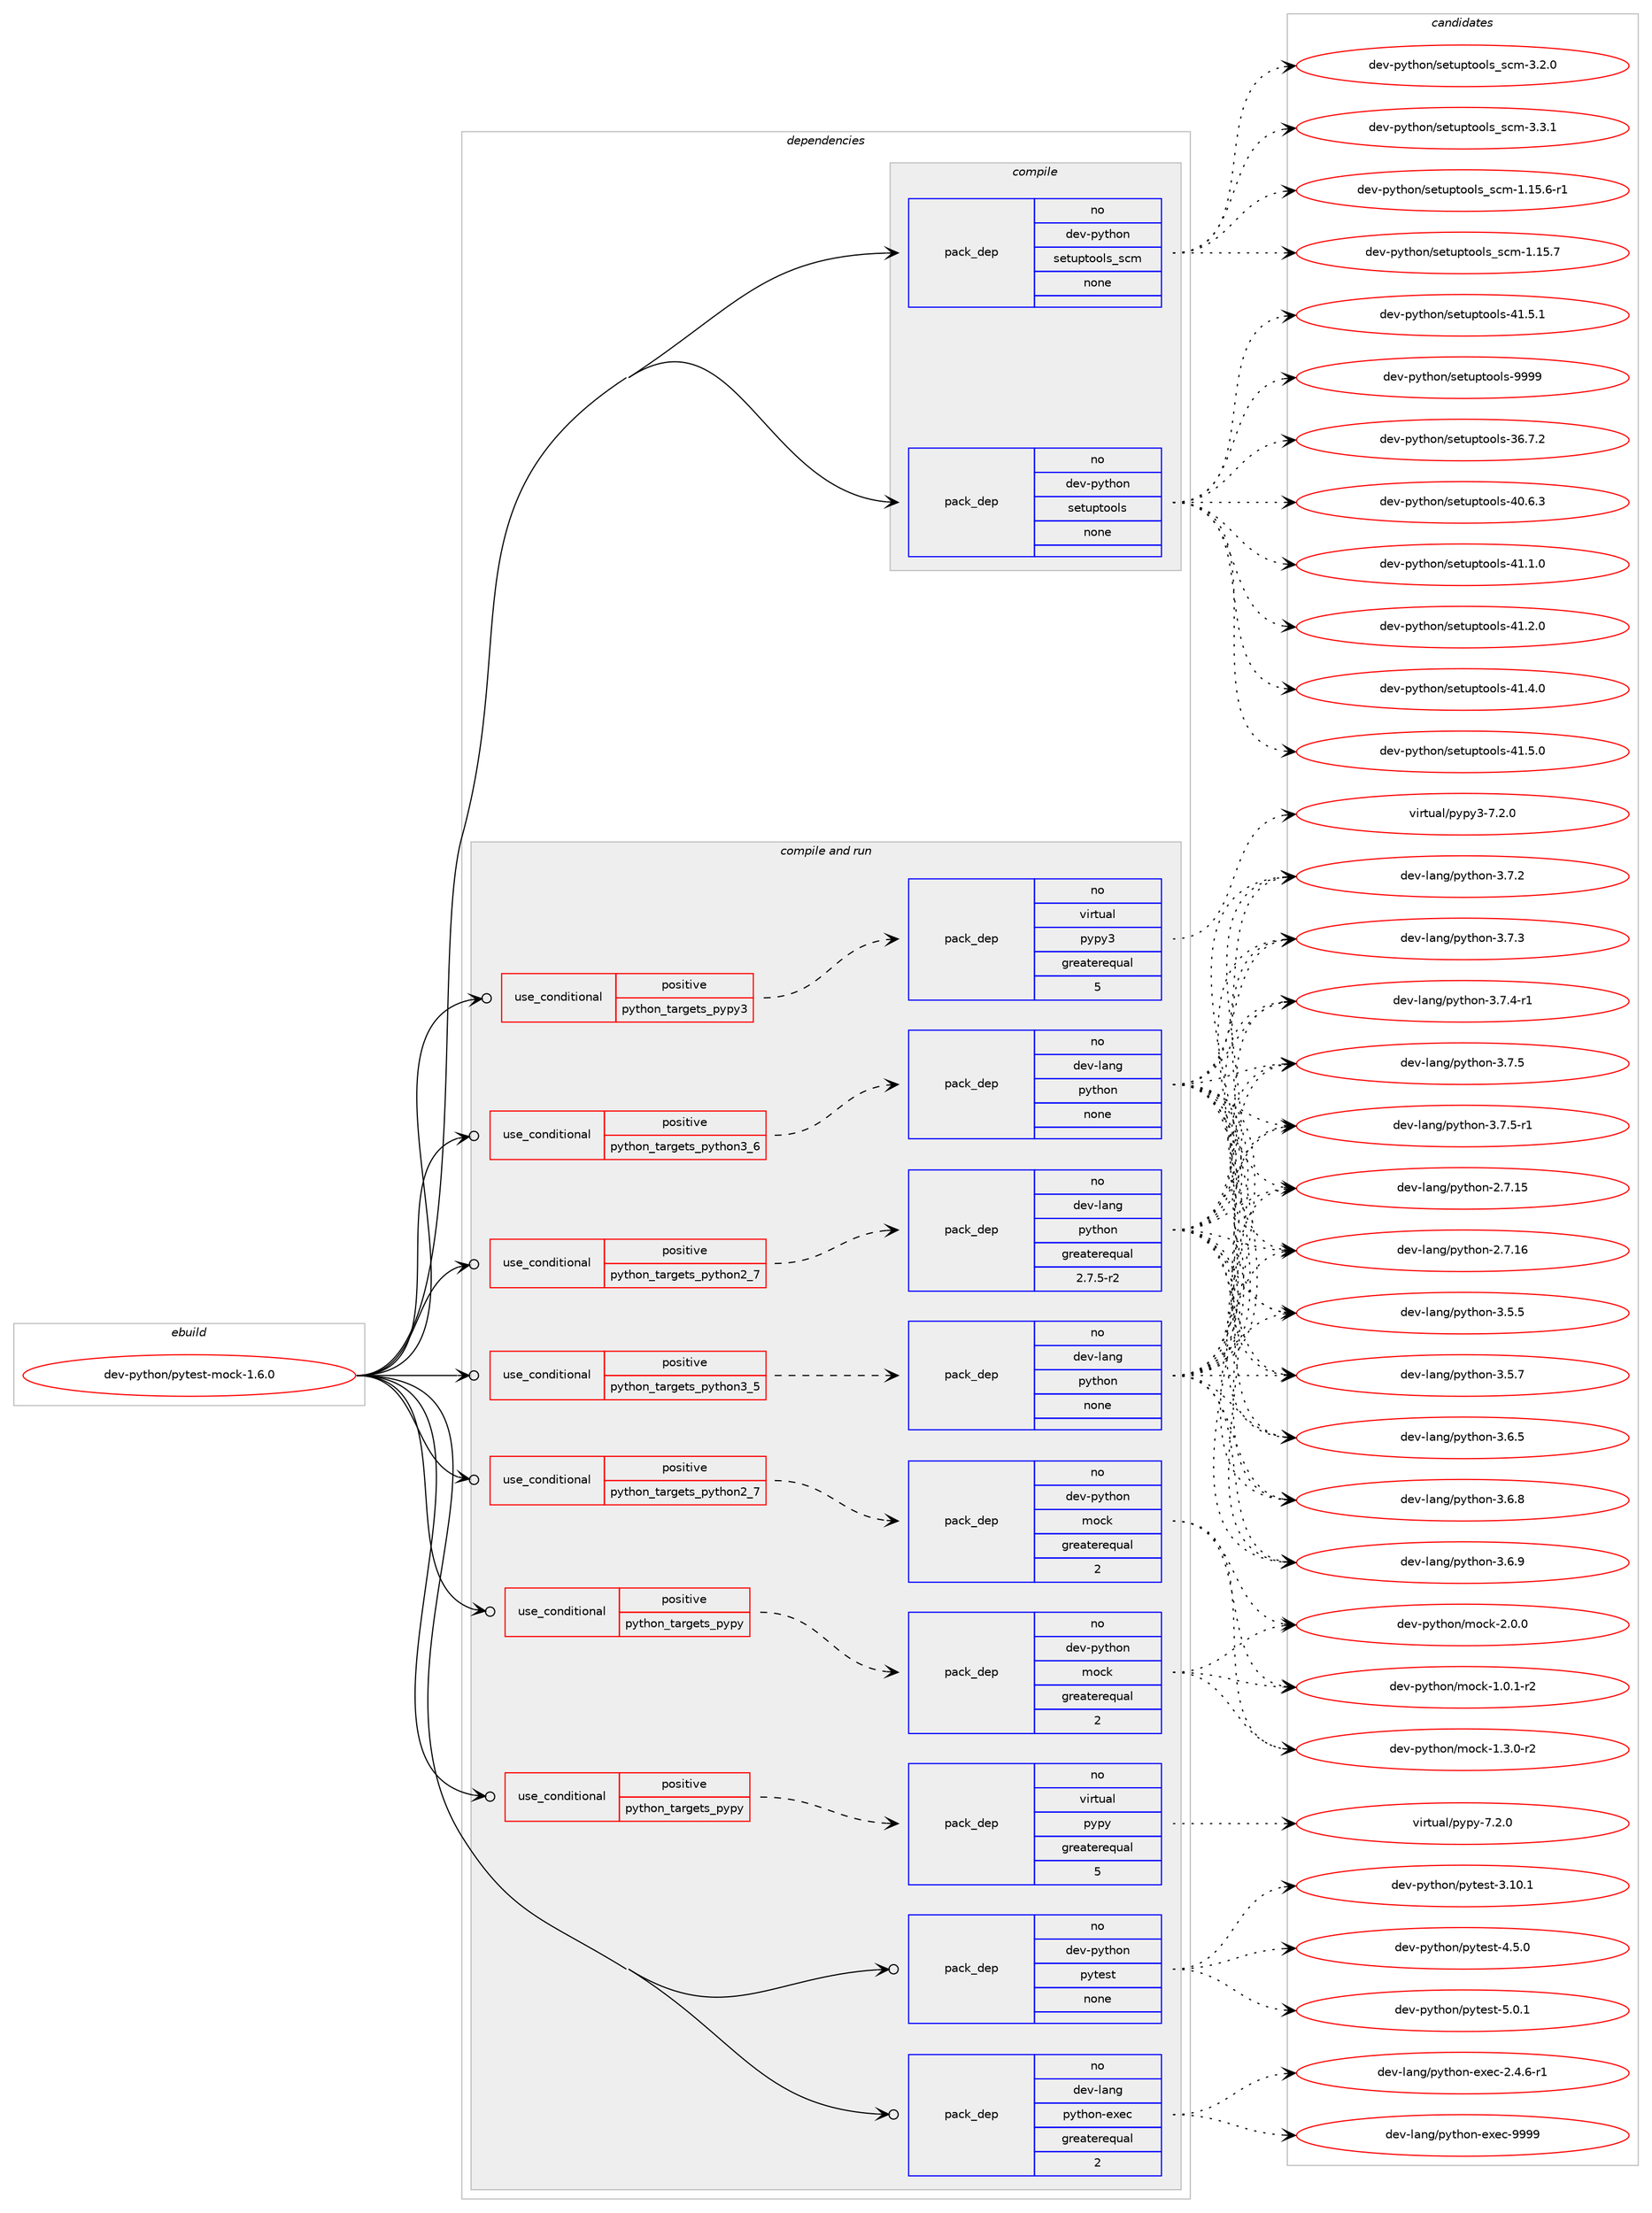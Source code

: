 digraph prolog {

# *************
# Graph options
# *************

newrank=true;
concentrate=true;
compound=true;
graph [rankdir=LR,fontname=Helvetica,fontsize=10,ranksep=1.5];#, ranksep=2.5, nodesep=0.2];
edge  [arrowhead=vee];
node  [fontname=Helvetica,fontsize=10];

# **********
# The ebuild
# **********

subgraph cluster_leftcol {
color=gray;
rank=same;
label=<<i>ebuild</i>>;
id [label="dev-python/pytest-mock-1.6.0", color=red, width=4, href="../dev-python/pytest-mock-1.6.0.svg"];
}

# ****************
# The dependencies
# ****************

subgraph cluster_midcol {
color=gray;
label=<<i>dependencies</i>>;
subgraph cluster_compile {
fillcolor="#eeeeee";
style=filled;
label=<<i>compile</i>>;
subgraph pack470649 {
dependency629621 [label=<<TABLE BORDER="0" CELLBORDER="1" CELLSPACING="0" CELLPADDING="4" WIDTH="220"><TR><TD ROWSPAN="6" CELLPADDING="30">pack_dep</TD></TR><TR><TD WIDTH="110">no</TD></TR><TR><TD>dev-python</TD></TR><TR><TD>setuptools</TD></TR><TR><TD>none</TD></TR><TR><TD></TD></TR></TABLE>>, shape=none, color=blue];
}
id:e -> dependency629621:w [weight=20,style="solid",arrowhead="vee"];
subgraph pack470650 {
dependency629622 [label=<<TABLE BORDER="0" CELLBORDER="1" CELLSPACING="0" CELLPADDING="4" WIDTH="220"><TR><TD ROWSPAN="6" CELLPADDING="30">pack_dep</TD></TR><TR><TD WIDTH="110">no</TD></TR><TR><TD>dev-python</TD></TR><TR><TD>setuptools_scm</TD></TR><TR><TD>none</TD></TR><TR><TD></TD></TR></TABLE>>, shape=none, color=blue];
}
id:e -> dependency629622:w [weight=20,style="solid",arrowhead="vee"];
}
subgraph cluster_compileandrun {
fillcolor="#eeeeee";
style=filled;
label=<<i>compile and run</i>>;
subgraph cond147106 {
dependency629623 [label=<<TABLE BORDER="0" CELLBORDER="1" CELLSPACING="0" CELLPADDING="4"><TR><TD ROWSPAN="3" CELLPADDING="10">use_conditional</TD></TR><TR><TD>positive</TD></TR><TR><TD>python_targets_pypy</TD></TR></TABLE>>, shape=none, color=red];
subgraph pack470651 {
dependency629624 [label=<<TABLE BORDER="0" CELLBORDER="1" CELLSPACING="0" CELLPADDING="4" WIDTH="220"><TR><TD ROWSPAN="6" CELLPADDING="30">pack_dep</TD></TR><TR><TD WIDTH="110">no</TD></TR><TR><TD>dev-python</TD></TR><TR><TD>mock</TD></TR><TR><TD>greaterequal</TD></TR><TR><TD>2</TD></TR></TABLE>>, shape=none, color=blue];
}
dependency629623:e -> dependency629624:w [weight=20,style="dashed",arrowhead="vee"];
}
id:e -> dependency629623:w [weight=20,style="solid",arrowhead="odotvee"];
subgraph cond147107 {
dependency629625 [label=<<TABLE BORDER="0" CELLBORDER="1" CELLSPACING="0" CELLPADDING="4"><TR><TD ROWSPAN="3" CELLPADDING="10">use_conditional</TD></TR><TR><TD>positive</TD></TR><TR><TD>python_targets_pypy</TD></TR></TABLE>>, shape=none, color=red];
subgraph pack470652 {
dependency629626 [label=<<TABLE BORDER="0" CELLBORDER="1" CELLSPACING="0" CELLPADDING="4" WIDTH="220"><TR><TD ROWSPAN="6" CELLPADDING="30">pack_dep</TD></TR><TR><TD WIDTH="110">no</TD></TR><TR><TD>virtual</TD></TR><TR><TD>pypy</TD></TR><TR><TD>greaterequal</TD></TR><TR><TD>5</TD></TR></TABLE>>, shape=none, color=blue];
}
dependency629625:e -> dependency629626:w [weight=20,style="dashed",arrowhead="vee"];
}
id:e -> dependency629625:w [weight=20,style="solid",arrowhead="odotvee"];
subgraph cond147108 {
dependency629627 [label=<<TABLE BORDER="0" CELLBORDER="1" CELLSPACING="0" CELLPADDING="4"><TR><TD ROWSPAN="3" CELLPADDING="10">use_conditional</TD></TR><TR><TD>positive</TD></TR><TR><TD>python_targets_pypy3</TD></TR></TABLE>>, shape=none, color=red];
subgraph pack470653 {
dependency629628 [label=<<TABLE BORDER="0" CELLBORDER="1" CELLSPACING="0" CELLPADDING="4" WIDTH="220"><TR><TD ROWSPAN="6" CELLPADDING="30">pack_dep</TD></TR><TR><TD WIDTH="110">no</TD></TR><TR><TD>virtual</TD></TR><TR><TD>pypy3</TD></TR><TR><TD>greaterequal</TD></TR><TR><TD>5</TD></TR></TABLE>>, shape=none, color=blue];
}
dependency629627:e -> dependency629628:w [weight=20,style="dashed",arrowhead="vee"];
}
id:e -> dependency629627:w [weight=20,style="solid",arrowhead="odotvee"];
subgraph cond147109 {
dependency629629 [label=<<TABLE BORDER="0" CELLBORDER="1" CELLSPACING="0" CELLPADDING="4"><TR><TD ROWSPAN="3" CELLPADDING="10">use_conditional</TD></TR><TR><TD>positive</TD></TR><TR><TD>python_targets_python2_7</TD></TR></TABLE>>, shape=none, color=red];
subgraph pack470654 {
dependency629630 [label=<<TABLE BORDER="0" CELLBORDER="1" CELLSPACING="0" CELLPADDING="4" WIDTH="220"><TR><TD ROWSPAN="6" CELLPADDING="30">pack_dep</TD></TR><TR><TD WIDTH="110">no</TD></TR><TR><TD>dev-lang</TD></TR><TR><TD>python</TD></TR><TR><TD>greaterequal</TD></TR><TR><TD>2.7.5-r2</TD></TR></TABLE>>, shape=none, color=blue];
}
dependency629629:e -> dependency629630:w [weight=20,style="dashed",arrowhead="vee"];
}
id:e -> dependency629629:w [weight=20,style="solid",arrowhead="odotvee"];
subgraph cond147110 {
dependency629631 [label=<<TABLE BORDER="0" CELLBORDER="1" CELLSPACING="0" CELLPADDING="4"><TR><TD ROWSPAN="3" CELLPADDING="10">use_conditional</TD></TR><TR><TD>positive</TD></TR><TR><TD>python_targets_python2_7</TD></TR></TABLE>>, shape=none, color=red];
subgraph pack470655 {
dependency629632 [label=<<TABLE BORDER="0" CELLBORDER="1" CELLSPACING="0" CELLPADDING="4" WIDTH="220"><TR><TD ROWSPAN="6" CELLPADDING="30">pack_dep</TD></TR><TR><TD WIDTH="110">no</TD></TR><TR><TD>dev-python</TD></TR><TR><TD>mock</TD></TR><TR><TD>greaterequal</TD></TR><TR><TD>2</TD></TR></TABLE>>, shape=none, color=blue];
}
dependency629631:e -> dependency629632:w [weight=20,style="dashed",arrowhead="vee"];
}
id:e -> dependency629631:w [weight=20,style="solid",arrowhead="odotvee"];
subgraph cond147111 {
dependency629633 [label=<<TABLE BORDER="0" CELLBORDER="1" CELLSPACING="0" CELLPADDING="4"><TR><TD ROWSPAN="3" CELLPADDING="10">use_conditional</TD></TR><TR><TD>positive</TD></TR><TR><TD>python_targets_python3_5</TD></TR></TABLE>>, shape=none, color=red];
subgraph pack470656 {
dependency629634 [label=<<TABLE BORDER="0" CELLBORDER="1" CELLSPACING="0" CELLPADDING="4" WIDTH="220"><TR><TD ROWSPAN="6" CELLPADDING="30">pack_dep</TD></TR><TR><TD WIDTH="110">no</TD></TR><TR><TD>dev-lang</TD></TR><TR><TD>python</TD></TR><TR><TD>none</TD></TR><TR><TD></TD></TR></TABLE>>, shape=none, color=blue];
}
dependency629633:e -> dependency629634:w [weight=20,style="dashed",arrowhead="vee"];
}
id:e -> dependency629633:w [weight=20,style="solid",arrowhead="odotvee"];
subgraph cond147112 {
dependency629635 [label=<<TABLE BORDER="0" CELLBORDER="1" CELLSPACING="0" CELLPADDING="4"><TR><TD ROWSPAN="3" CELLPADDING="10">use_conditional</TD></TR><TR><TD>positive</TD></TR><TR><TD>python_targets_python3_6</TD></TR></TABLE>>, shape=none, color=red];
subgraph pack470657 {
dependency629636 [label=<<TABLE BORDER="0" CELLBORDER="1" CELLSPACING="0" CELLPADDING="4" WIDTH="220"><TR><TD ROWSPAN="6" CELLPADDING="30">pack_dep</TD></TR><TR><TD WIDTH="110">no</TD></TR><TR><TD>dev-lang</TD></TR><TR><TD>python</TD></TR><TR><TD>none</TD></TR><TR><TD></TD></TR></TABLE>>, shape=none, color=blue];
}
dependency629635:e -> dependency629636:w [weight=20,style="dashed",arrowhead="vee"];
}
id:e -> dependency629635:w [weight=20,style="solid",arrowhead="odotvee"];
subgraph pack470658 {
dependency629637 [label=<<TABLE BORDER="0" CELLBORDER="1" CELLSPACING="0" CELLPADDING="4" WIDTH="220"><TR><TD ROWSPAN="6" CELLPADDING="30">pack_dep</TD></TR><TR><TD WIDTH="110">no</TD></TR><TR><TD>dev-lang</TD></TR><TR><TD>python-exec</TD></TR><TR><TD>greaterequal</TD></TR><TR><TD>2</TD></TR></TABLE>>, shape=none, color=blue];
}
id:e -> dependency629637:w [weight=20,style="solid",arrowhead="odotvee"];
subgraph pack470659 {
dependency629638 [label=<<TABLE BORDER="0" CELLBORDER="1" CELLSPACING="0" CELLPADDING="4" WIDTH="220"><TR><TD ROWSPAN="6" CELLPADDING="30">pack_dep</TD></TR><TR><TD WIDTH="110">no</TD></TR><TR><TD>dev-python</TD></TR><TR><TD>pytest</TD></TR><TR><TD>none</TD></TR><TR><TD></TD></TR></TABLE>>, shape=none, color=blue];
}
id:e -> dependency629638:w [weight=20,style="solid",arrowhead="odotvee"];
}
subgraph cluster_run {
fillcolor="#eeeeee";
style=filled;
label=<<i>run</i>>;
}
}

# **************
# The candidates
# **************

subgraph cluster_choices {
rank=same;
color=gray;
label=<<i>candidates</i>>;

subgraph choice470649 {
color=black;
nodesep=1;
choice100101118451121211161041111104711510111611711211611111110811545515446554650 [label="dev-python/setuptools-36.7.2", color=red, width=4,href="../dev-python/setuptools-36.7.2.svg"];
choice100101118451121211161041111104711510111611711211611111110811545524846544651 [label="dev-python/setuptools-40.6.3", color=red, width=4,href="../dev-python/setuptools-40.6.3.svg"];
choice100101118451121211161041111104711510111611711211611111110811545524946494648 [label="dev-python/setuptools-41.1.0", color=red, width=4,href="../dev-python/setuptools-41.1.0.svg"];
choice100101118451121211161041111104711510111611711211611111110811545524946504648 [label="dev-python/setuptools-41.2.0", color=red, width=4,href="../dev-python/setuptools-41.2.0.svg"];
choice100101118451121211161041111104711510111611711211611111110811545524946524648 [label="dev-python/setuptools-41.4.0", color=red, width=4,href="../dev-python/setuptools-41.4.0.svg"];
choice100101118451121211161041111104711510111611711211611111110811545524946534648 [label="dev-python/setuptools-41.5.0", color=red, width=4,href="../dev-python/setuptools-41.5.0.svg"];
choice100101118451121211161041111104711510111611711211611111110811545524946534649 [label="dev-python/setuptools-41.5.1", color=red, width=4,href="../dev-python/setuptools-41.5.1.svg"];
choice10010111845112121116104111110471151011161171121161111111081154557575757 [label="dev-python/setuptools-9999", color=red, width=4,href="../dev-python/setuptools-9999.svg"];
dependency629621:e -> choice100101118451121211161041111104711510111611711211611111110811545515446554650:w [style=dotted,weight="100"];
dependency629621:e -> choice100101118451121211161041111104711510111611711211611111110811545524846544651:w [style=dotted,weight="100"];
dependency629621:e -> choice100101118451121211161041111104711510111611711211611111110811545524946494648:w [style=dotted,weight="100"];
dependency629621:e -> choice100101118451121211161041111104711510111611711211611111110811545524946504648:w [style=dotted,weight="100"];
dependency629621:e -> choice100101118451121211161041111104711510111611711211611111110811545524946524648:w [style=dotted,weight="100"];
dependency629621:e -> choice100101118451121211161041111104711510111611711211611111110811545524946534648:w [style=dotted,weight="100"];
dependency629621:e -> choice100101118451121211161041111104711510111611711211611111110811545524946534649:w [style=dotted,weight="100"];
dependency629621:e -> choice10010111845112121116104111110471151011161171121161111111081154557575757:w [style=dotted,weight="100"];
}
subgraph choice470650 {
color=black;
nodesep=1;
choice10010111845112121116104111110471151011161171121161111111081159511599109454946495346544511449 [label="dev-python/setuptools_scm-1.15.6-r1", color=red, width=4,href="../dev-python/setuptools_scm-1.15.6-r1.svg"];
choice1001011184511212111610411111047115101116117112116111111108115951159910945494649534655 [label="dev-python/setuptools_scm-1.15.7", color=red, width=4,href="../dev-python/setuptools_scm-1.15.7.svg"];
choice10010111845112121116104111110471151011161171121161111111081159511599109455146504648 [label="dev-python/setuptools_scm-3.2.0", color=red, width=4,href="../dev-python/setuptools_scm-3.2.0.svg"];
choice10010111845112121116104111110471151011161171121161111111081159511599109455146514649 [label="dev-python/setuptools_scm-3.3.1", color=red, width=4,href="../dev-python/setuptools_scm-3.3.1.svg"];
dependency629622:e -> choice10010111845112121116104111110471151011161171121161111111081159511599109454946495346544511449:w [style=dotted,weight="100"];
dependency629622:e -> choice1001011184511212111610411111047115101116117112116111111108115951159910945494649534655:w [style=dotted,weight="100"];
dependency629622:e -> choice10010111845112121116104111110471151011161171121161111111081159511599109455146504648:w [style=dotted,weight="100"];
dependency629622:e -> choice10010111845112121116104111110471151011161171121161111111081159511599109455146514649:w [style=dotted,weight="100"];
}
subgraph choice470651 {
color=black;
nodesep=1;
choice1001011184511212111610411111047109111991074549464846494511450 [label="dev-python/mock-1.0.1-r2", color=red, width=4,href="../dev-python/mock-1.0.1-r2.svg"];
choice1001011184511212111610411111047109111991074549465146484511450 [label="dev-python/mock-1.3.0-r2", color=red, width=4,href="../dev-python/mock-1.3.0-r2.svg"];
choice100101118451121211161041111104710911199107455046484648 [label="dev-python/mock-2.0.0", color=red, width=4,href="../dev-python/mock-2.0.0.svg"];
dependency629624:e -> choice1001011184511212111610411111047109111991074549464846494511450:w [style=dotted,weight="100"];
dependency629624:e -> choice1001011184511212111610411111047109111991074549465146484511450:w [style=dotted,weight="100"];
dependency629624:e -> choice100101118451121211161041111104710911199107455046484648:w [style=dotted,weight="100"];
}
subgraph choice470652 {
color=black;
nodesep=1;
choice1181051141161179710847112121112121455546504648 [label="virtual/pypy-7.2.0", color=red, width=4,href="../virtual/pypy-7.2.0.svg"];
dependency629626:e -> choice1181051141161179710847112121112121455546504648:w [style=dotted,weight="100"];
}
subgraph choice470653 {
color=black;
nodesep=1;
choice118105114116117971084711212111212151455546504648 [label="virtual/pypy3-7.2.0", color=red, width=4,href="../virtual/pypy3-7.2.0.svg"];
dependency629628:e -> choice118105114116117971084711212111212151455546504648:w [style=dotted,weight="100"];
}
subgraph choice470654 {
color=black;
nodesep=1;
choice10010111845108971101034711212111610411111045504655464953 [label="dev-lang/python-2.7.15", color=red, width=4,href="../dev-lang/python-2.7.15.svg"];
choice10010111845108971101034711212111610411111045504655464954 [label="dev-lang/python-2.7.16", color=red, width=4,href="../dev-lang/python-2.7.16.svg"];
choice100101118451089711010347112121116104111110455146534653 [label="dev-lang/python-3.5.5", color=red, width=4,href="../dev-lang/python-3.5.5.svg"];
choice100101118451089711010347112121116104111110455146534655 [label="dev-lang/python-3.5.7", color=red, width=4,href="../dev-lang/python-3.5.7.svg"];
choice100101118451089711010347112121116104111110455146544653 [label="dev-lang/python-3.6.5", color=red, width=4,href="../dev-lang/python-3.6.5.svg"];
choice100101118451089711010347112121116104111110455146544656 [label="dev-lang/python-3.6.8", color=red, width=4,href="../dev-lang/python-3.6.8.svg"];
choice100101118451089711010347112121116104111110455146544657 [label="dev-lang/python-3.6.9", color=red, width=4,href="../dev-lang/python-3.6.9.svg"];
choice100101118451089711010347112121116104111110455146554650 [label="dev-lang/python-3.7.2", color=red, width=4,href="../dev-lang/python-3.7.2.svg"];
choice100101118451089711010347112121116104111110455146554651 [label="dev-lang/python-3.7.3", color=red, width=4,href="../dev-lang/python-3.7.3.svg"];
choice1001011184510897110103471121211161041111104551465546524511449 [label="dev-lang/python-3.7.4-r1", color=red, width=4,href="../dev-lang/python-3.7.4-r1.svg"];
choice100101118451089711010347112121116104111110455146554653 [label="dev-lang/python-3.7.5", color=red, width=4,href="../dev-lang/python-3.7.5.svg"];
choice1001011184510897110103471121211161041111104551465546534511449 [label="dev-lang/python-3.7.5-r1", color=red, width=4,href="../dev-lang/python-3.7.5-r1.svg"];
dependency629630:e -> choice10010111845108971101034711212111610411111045504655464953:w [style=dotted,weight="100"];
dependency629630:e -> choice10010111845108971101034711212111610411111045504655464954:w [style=dotted,weight="100"];
dependency629630:e -> choice100101118451089711010347112121116104111110455146534653:w [style=dotted,weight="100"];
dependency629630:e -> choice100101118451089711010347112121116104111110455146534655:w [style=dotted,weight="100"];
dependency629630:e -> choice100101118451089711010347112121116104111110455146544653:w [style=dotted,weight="100"];
dependency629630:e -> choice100101118451089711010347112121116104111110455146544656:w [style=dotted,weight="100"];
dependency629630:e -> choice100101118451089711010347112121116104111110455146544657:w [style=dotted,weight="100"];
dependency629630:e -> choice100101118451089711010347112121116104111110455146554650:w [style=dotted,weight="100"];
dependency629630:e -> choice100101118451089711010347112121116104111110455146554651:w [style=dotted,weight="100"];
dependency629630:e -> choice1001011184510897110103471121211161041111104551465546524511449:w [style=dotted,weight="100"];
dependency629630:e -> choice100101118451089711010347112121116104111110455146554653:w [style=dotted,weight="100"];
dependency629630:e -> choice1001011184510897110103471121211161041111104551465546534511449:w [style=dotted,weight="100"];
}
subgraph choice470655 {
color=black;
nodesep=1;
choice1001011184511212111610411111047109111991074549464846494511450 [label="dev-python/mock-1.0.1-r2", color=red, width=4,href="../dev-python/mock-1.0.1-r2.svg"];
choice1001011184511212111610411111047109111991074549465146484511450 [label="dev-python/mock-1.3.0-r2", color=red, width=4,href="../dev-python/mock-1.3.0-r2.svg"];
choice100101118451121211161041111104710911199107455046484648 [label="dev-python/mock-2.0.0", color=red, width=4,href="../dev-python/mock-2.0.0.svg"];
dependency629632:e -> choice1001011184511212111610411111047109111991074549464846494511450:w [style=dotted,weight="100"];
dependency629632:e -> choice1001011184511212111610411111047109111991074549465146484511450:w [style=dotted,weight="100"];
dependency629632:e -> choice100101118451121211161041111104710911199107455046484648:w [style=dotted,weight="100"];
}
subgraph choice470656 {
color=black;
nodesep=1;
choice10010111845108971101034711212111610411111045504655464953 [label="dev-lang/python-2.7.15", color=red, width=4,href="../dev-lang/python-2.7.15.svg"];
choice10010111845108971101034711212111610411111045504655464954 [label="dev-lang/python-2.7.16", color=red, width=4,href="../dev-lang/python-2.7.16.svg"];
choice100101118451089711010347112121116104111110455146534653 [label="dev-lang/python-3.5.5", color=red, width=4,href="../dev-lang/python-3.5.5.svg"];
choice100101118451089711010347112121116104111110455146534655 [label="dev-lang/python-3.5.7", color=red, width=4,href="../dev-lang/python-3.5.7.svg"];
choice100101118451089711010347112121116104111110455146544653 [label="dev-lang/python-3.6.5", color=red, width=4,href="../dev-lang/python-3.6.5.svg"];
choice100101118451089711010347112121116104111110455146544656 [label="dev-lang/python-3.6.8", color=red, width=4,href="../dev-lang/python-3.6.8.svg"];
choice100101118451089711010347112121116104111110455146544657 [label="dev-lang/python-3.6.9", color=red, width=4,href="../dev-lang/python-3.6.9.svg"];
choice100101118451089711010347112121116104111110455146554650 [label="dev-lang/python-3.7.2", color=red, width=4,href="../dev-lang/python-3.7.2.svg"];
choice100101118451089711010347112121116104111110455146554651 [label="dev-lang/python-3.7.3", color=red, width=4,href="../dev-lang/python-3.7.3.svg"];
choice1001011184510897110103471121211161041111104551465546524511449 [label="dev-lang/python-3.7.4-r1", color=red, width=4,href="../dev-lang/python-3.7.4-r1.svg"];
choice100101118451089711010347112121116104111110455146554653 [label="dev-lang/python-3.7.5", color=red, width=4,href="../dev-lang/python-3.7.5.svg"];
choice1001011184510897110103471121211161041111104551465546534511449 [label="dev-lang/python-3.7.5-r1", color=red, width=4,href="../dev-lang/python-3.7.5-r1.svg"];
dependency629634:e -> choice10010111845108971101034711212111610411111045504655464953:w [style=dotted,weight="100"];
dependency629634:e -> choice10010111845108971101034711212111610411111045504655464954:w [style=dotted,weight="100"];
dependency629634:e -> choice100101118451089711010347112121116104111110455146534653:w [style=dotted,weight="100"];
dependency629634:e -> choice100101118451089711010347112121116104111110455146534655:w [style=dotted,weight="100"];
dependency629634:e -> choice100101118451089711010347112121116104111110455146544653:w [style=dotted,weight="100"];
dependency629634:e -> choice100101118451089711010347112121116104111110455146544656:w [style=dotted,weight="100"];
dependency629634:e -> choice100101118451089711010347112121116104111110455146544657:w [style=dotted,weight="100"];
dependency629634:e -> choice100101118451089711010347112121116104111110455146554650:w [style=dotted,weight="100"];
dependency629634:e -> choice100101118451089711010347112121116104111110455146554651:w [style=dotted,weight="100"];
dependency629634:e -> choice1001011184510897110103471121211161041111104551465546524511449:w [style=dotted,weight="100"];
dependency629634:e -> choice100101118451089711010347112121116104111110455146554653:w [style=dotted,weight="100"];
dependency629634:e -> choice1001011184510897110103471121211161041111104551465546534511449:w [style=dotted,weight="100"];
}
subgraph choice470657 {
color=black;
nodesep=1;
choice10010111845108971101034711212111610411111045504655464953 [label="dev-lang/python-2.7.15", color=red, width=4,href="../dev-lang/python-2.7.15.svg"];
choice10010111845108971101034711212111610411111045504655464954 [label="dev-lang/python-2.7.16", color=red, width=4,href="../dev-lang/python-2.7.16.svg"];
choice100101118451089711010347112121116104111110455146534653 [label="dev-lang/python-3.5.5", color=red, width=4,href="../dev-lang/python-3.5.5.svg"];
choice100101118451089711010347112121116104111110455146534655 [label="dev-lang/python-3.5.7", color=red, width=4,href="../dev-lang/python-3.5.7.svg"];
choice100101118451089711010347112121116104111110455146544653 [label="dev-lang/python-3.6.5", color=red, width=4,href="../dev-lang/python-3.6.5.svg"];
choice100101118451089711010347112121116104111110455146544656 [label="dev-lang/python-3.6.8", color=red, width=4,href="../dev-lang/python-3.6.8.svg"];
choice100101118451089711010347112121116104111110455146544657 [label="dev-lang/python-3.6.9", color=red, width=4,href="../dev-lang/python-3.6.9.svg"];
choice100101118451089711010347112121116104111110455146554650 [label="dev-lang/python-3.7.2", color=red, width=4,href="../dev-lang/python-3.7.2.svg"];
choice100101118451089711010347112121116104111110455146554651 [label="dev-lang/python-3.7.3", color=red, width=4,href="../dev-lang/python-3.7.3.svg"];
choice1001011184510897110103471121211161041111104551465546524511449 [label="dev-lang/python-3.7.4-r1", color=red, width=4,href="../dev-lang/python-3.7.4-r1.svg"];
choice100101118451089711010347112121116104111110455146554653 [label="dev-lang/python-3.7.5", color=red, width=4,href="../dev-lang/python-3.7.5.svg"];
choice1001011184510897110103471121211161041111104551465546534511449 [label="dev-lang/python-3.7.5-r1", color=red, width=4,href="../dev-lang/python-3.7.5-r1.svg"];
dependency629636:e -> choice10010111845108971101034711212111610411111045504655464953:w [style=dotted,weight="100"];
dependency629636:e -> choice10010111845108971101034711212111610411111045504655464954:w [style=dotted,weight="100"];
dependency629636:e -> choice100101118451089711010347112121116104111110455146534653:w [style=dotted,weight="100"];
dependency629636:e -> choice100101118451089711010347112121116104111110455146534655:w [style=dotted,weight="100"];
dependency629636:e -> choice100101118451089711010347112121116104111110455146544653:w [style=dotted,weight="100"];
dependency629636:e -> choice100101118451089711010347112121116104111110455146544656:w [style=dotted,weight="100"];
dependency629636:e -> choice100101118451089711010347112121116104111110455146544657:w [style=dotted,weight="100"];
dependency629636:e -> choice100101118451089711010347112121116104111110455146554650:w [style=dotted,weight="100"];
dependency629636:e -> choice100101118451089711010347112121116104111110455146554651:w [style=dotted,weight="100"];
dependency629636:e -> choice1001011184510897110103471121211161041111104551465546524511449:w [style=dotted,weight="100"];
dependency629636:e -> choice100101118451089711010347112121116104111110455146554653:w [style=dotted,weight="100"];
dependency629636:e -> choice1001011184510897110103471121211161041111104551465546534511449:w [style=dotted,weight="100"];
}
subgraph choice470658 {
color=black;
nodesep=1;
choice10010111845108971101034711212111610411111045101120101994550465246544511449 [label="dev-lang/python-exec-2.4.6-r1", color=red, width=4,href="../dev-lang/python-exec-2.4.6-r1.svg"];
choice10010111845108971101034711212111610411111045101120101994557575757 [label="dev-lang/python-exec-9999", color=red, width=4,href="../dev-lang/python-exec-9999.svg"];
dependency629637:e -> choice10010111845108971101034711212111610411111045101120101994550465246544511449:w [style=dotted,weight="100"];
dependency629637:e -> choice10010111845108971101034711212111610411111045101120101994557575757:w [style=dotted,weight="100"];
}
subgraph choice470659 {
color=black;
nodesep=1;
choice100101118451121211161041111104711212111610111511645514649484649 [label="dev-python/pytest-3.10.1", color=red, width=4,href="../dev-python/pytest-3.10.1.svg"];
choice1001011184511212111610411111047112121116101115116455246534648 [label="dev-python/pytest-4.5.0", color=red, width=4,href="../dev-python/pytest-4.5.0.svg"];
choice1001011184511212111610411111047112121116101115116455346484649 [label="dev-python/pytest-5.0.1", color=red, width=4,href="../dev-python/pytest-5.0.1.svg"];
dependency629638:e -> choice100101118451121211161041111104711212111610111511645514649484649:w [style=dotted,weight="100"];
dependency629638:e -> choice1001011184511212111610411111047112121116101115116455246534648:w [style=dotted,weight="100"];
dependency629638:e -> choice1001011184511212111610411111047112121116101115116455346484649:w [style=dotted,weight="100"];
}
}

}
